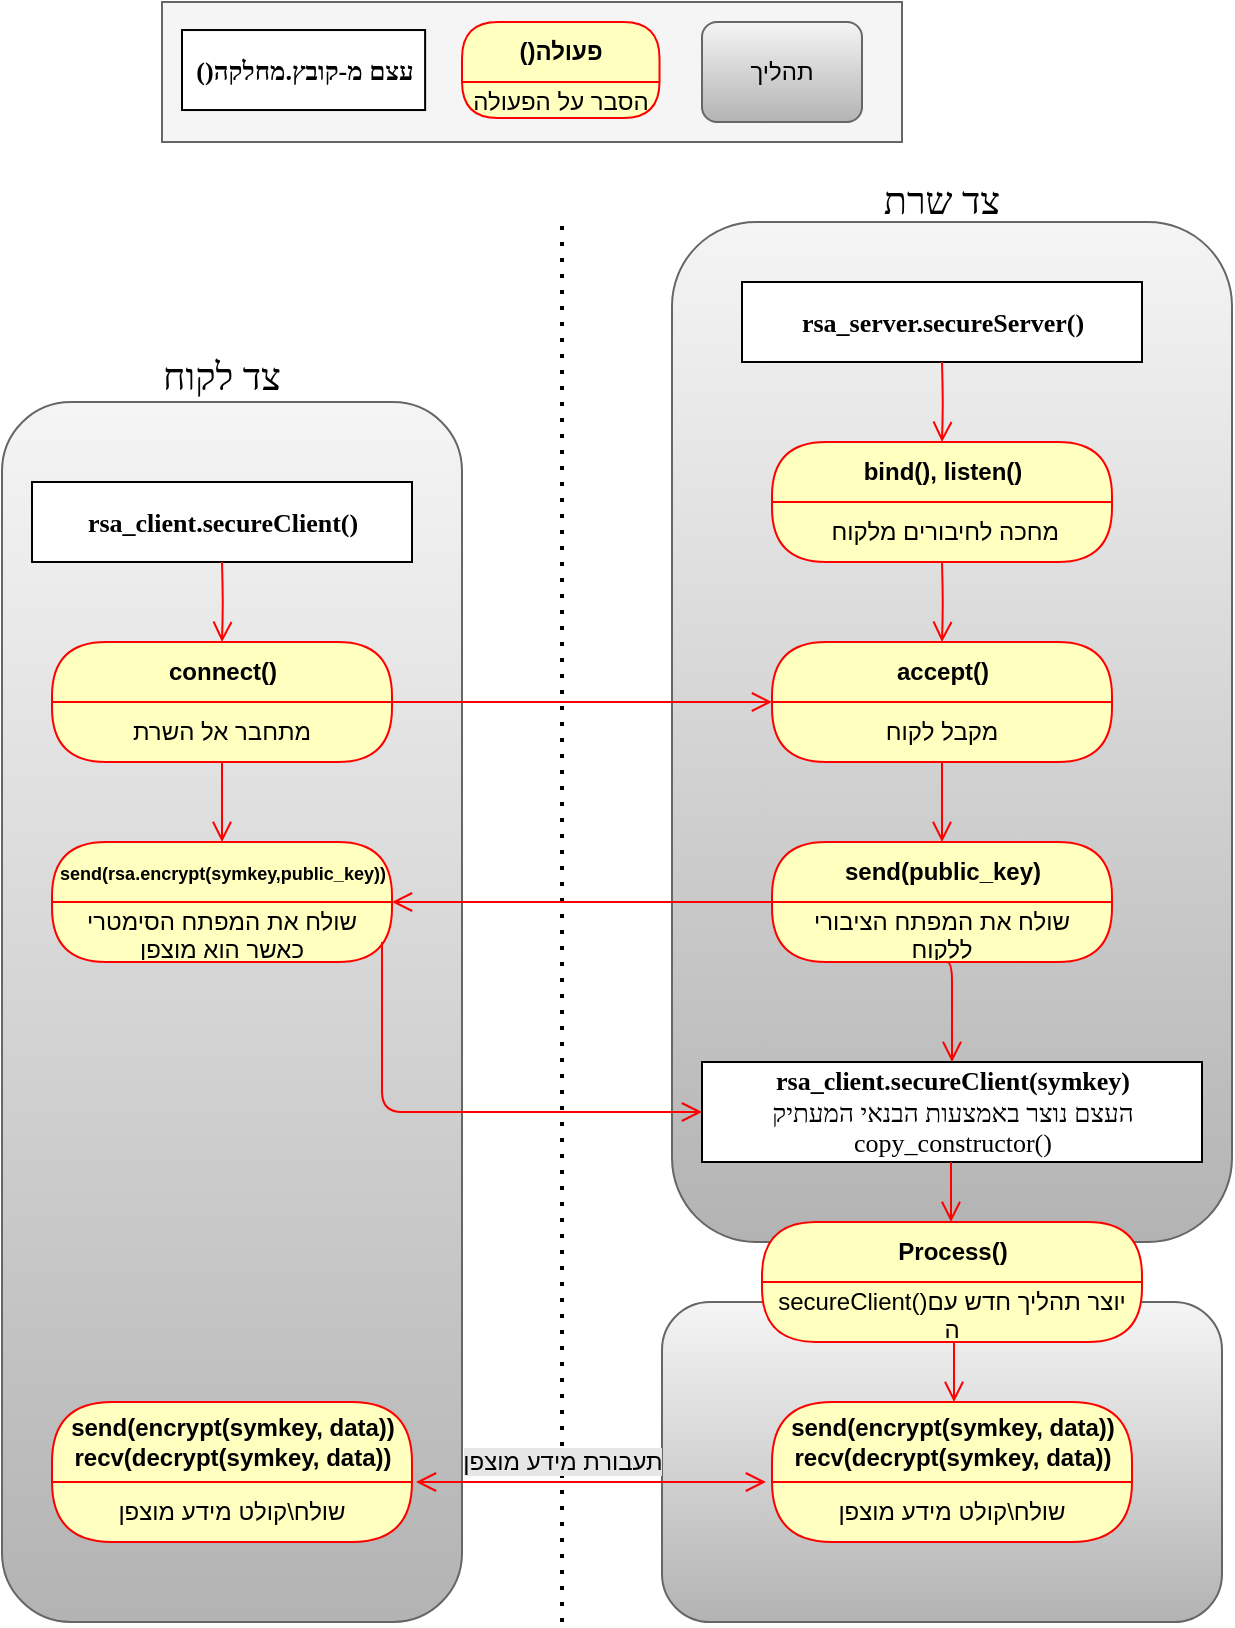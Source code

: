 <mxfile version="14.6.13" type="device"><diagram id="SLf75GeyoO8ZxA92iMFs" name="‫עמוד-1‬"><mxGraphModel dx="1472" dy="865" grid="1" gridSize="10" guides="1" tooltips="1" connect="1" arrows="1" fold="1" page="1" pageScale="1" pageWidth="827" pageHeight="1169" math="0" shadow="0"><root><mxCell id="0"/><mxCell id="1" parent="0"/><mxCell id="-uwPIJjkM_K0lZvUE3tJ-76" value="" style="endArrow=none;dashed=1;html=1;dashPattern=1 3;strokeWidth=2;" parent="1" edge="1"><mxGeometry width="50" height="50" relative="1" as="geometry"><mxPoint x="470" y="900" as="sourcePoint"/><mxPoint x="470" y="200" as="targetPoint"/></mxGeometry></mxCell><mxCell id="-uwPIJjkM_K0lZvUE3tJ-51" value="" style="group" parent="1" vertex="1" connectable="0"><mxGeometry x="190" y="290" width="230" height="610" as="geometry"/></mxCell><mxCell id="-uwPIJjkM_K0lZvUE3tJ-46" value="" style="rounded=1;whiteSpace=wrap;html=1;gradientColor=#b3b3b3;fillColor=#f5f5f5;strokeColor=#666666;" parent="-uwPIJjkM_K0lZvUE3tJ-51" vertex="1"><mxGeometry width="230" height="610" as="geometry"/></mxCell><mxCell id="-uwPIJjkM_K0lZvUE3tJ-64" value="send(encrypt(symkey, data))&lt;br&gt;recv(decrypt(symkey, data))" style="swimlane;html=1;fontStyle=1;align=center;verticalAlign=middle;childLayout=stackLayout;horizontal=1;startSize=40;horizontalStack=0;resizeParent=0;resizeLast=1;container=0;fontColor=#000000;collapsible=0;rounded=1;arcSize=30;strokeColor=#ff0000;fillColor=#ffffc0;swimlaneFillColor=#ffffc0;dropTarget=0;" parent="-uwPIJjkM_K0lZvUE3tJ-51" vertex="1"><mxGeometry x="25" y="500" width="180" height="70" as="geometry"/></mxCell><mxCell id="-uwPIJjkM_K0lZvUE3tJ-65" value="שולח\קולט מידע מוצפן" style="text;html=1;strokeColor=none;fillColor=none;align=center;verticalAlign=middle;spacingLeft=4;spacingRight=4;whiteSpace=wrap;overflow=hidden;rotatable=0;fontColor=#000000;" parent="-uwPIJjkM_K0lZvUE3tJ-64" vertex="1"><mxGeometry y="40" width="180" height="30" as="geometry"/></mxCell><mxCell id="-uwPIJjkM_K0lZvUE3tJ-66" value="connecting to the server" style="text;html=1;strokeColor=none;fillColor=none;align=center;verticalAlign=middle;spacingLeft=4;spacingRight=4;whiteSpace=wrap;overflow=hidden;rotatable=0;fontColor=#000000;" parent="-uwPIJjkM_K0lZvUE3tJ-64" vertex="1"><mxGeometry y="70" width="180" as="geometry"/></mxCell><mxCell id="-uwPIJjkM_K0lZvUE3tJ-47" value="" style="rounded=1;whiteSpace=wrap;html=1;gradientColor=#b3b3b3;fillColor=#f5f5f5;strokeColor=#666666;" parent="1" vertex="1"><mxGeometry x="525" y="200" width="280" height="510" as="geometry"/></mxCell><mxCell id="-uwPIJjkM_K0lZvUE3tJ-1" value="&lt;font style=&quot;font-size: 13px&quot; face=&quot;Verdana&quot;&gt;&lt;b&gt;rsa_server.secureServer()&lt;/b&gt;&lt;/font&gt;" style="html=1;" parent="1" vertex="1"><mxGeometry x="560" y="230" width="200" height="40" as="geometry"/></mxCell><mxCell id="-uwPIJjkM_K0lZvUE3tJ-2" value="bind(), listen()" style="swimlane;html=1;fontStyle=1;align=center;verticalAlign=middle;childLayout=stackLayout;horizontal=1;startSize=30;horizontalStack=0;resizeParent=0;resizeLast=1;container=0;fontColor=#000000;collapsible=0;rounded=1;arcSize=30;strokeColor=#ff0000;fillColor=#ffffc0;swimlaneFillColor=#ffffc0;dropTarget=0;" parent="1" vertex="1"><mxGeometry x="575" y="310" width="170" height="60" as="geometry"/></mxCell><mxCell id="-uwPIJjkM_K0lZvUE3tJ-3" value="&amp;nbsp;מחכה לחיבורים מלקוח" style="text;html=1;strokeColor=none;fillColor=none;align=center;verticalAlign=middle;spacingLeft=4;spacingRight=4;whiteSpace=wrap;overflow=hidden;rotatable=0;fontColor=#000000;" parent="-uwPIJjkM_K0lZvUE3tJ-2" vertex="1"><mxGeometry y="30" width="170" height="30" as="geometry"/></mxCell><mxCell id="-uwPIJjkM_K0lZvUE3tJ-4" value="" style="edgeStyle=orthogonalEdgeStyle;html=1;verticalAlign=bottom;endArrow=open;endSize=8;strokeColor=#ff0000;" parent="1" target="-uwPIJjkM_K0lZvUE3tJ-2" edge="1"><mxGeometry relative="1" as="geometry"><mxPoint x="660" y="270" as="sourcePoint"/></mxGeometry></mxCell><mxCell id="-uwPIJjkM_K0lZvUE3tJ-7" value="accept()" style="swimlane;html=1;fontStyle=1;align=center;verticalAlign=middle;childLayout=stackLayout;horizontal=1;startSize=30;horizontalStack=0;resizeParent=0;resizeLast=1;container=0;fontColor=#000000;collapsible=0;rounded=1;arcSize=30;strokeColor=#ff0000;fillColor=#ffffc0;swimlaneFillColor=#ffffc0;dropTarget=0;" parent="1" vertex="1"><mxGeometry x="575" y="410" width="170" height="60" as="geometry"/></mxCell><mxCell id="-uwPIJjkM_K0lZvUE3tJ-8" value="מקבל לקוח" style="text;html=1;strokeColor=none;fillColor=none;align=center;verticalAlign=middle;spacingLeft=4;spacingRight=4;whiteSpace=wrap;overflow=hidden;rotatable=0;fontColor=#000000;" parent="-uwPIJjkM_K0lZvUE3tJ-7" vertex="1"><mxGeometry y="30" width="170" height="30" as="geometry"/></mxCell><mxCell id="-uwPIJjkM_K0lZvUE3tJ-32" value="accepted a new connection" style="text;html=1;strokeColor=none;fillColor=none;align=center;verticalAlign=middle;spacingLeft=4;spacingRight=4;whiteSpace=wrap;overflow=hidden;rotatable=0;fontColor=#000000;" parent="-uwPIJjkM_K0lZvUE3tJ-7" vertex="1"><mxGeometry y="60" width="170" as="geometry"/></mxCell><mxCell id="-uwPIJjkM_K0lZvUE3tJ-9" value="" style="edgeStyle=orthogonalEdgeStyle;html=1;verticalAlign=bottom;endArrow=open;endSize=8;strokeColor=#ff0000;" parent="1" target="-uwPIJjkM_K0lZvUE3tJ-7" edge="1"><mxGeometry relative="1" as="geometry"><mxPoint x="660" y="370" as="sourcePoint"/></mxGeometry></mxCell><mxCell id="-uwPIJjkM_K0lZvUE3tJ-10" value="&lt;font style=&quot;font-size: 13px&quot; face=&quot;Verdana&quot;&gt;&lt;b&gt;rsa_client.secureClient()&lt;/b&gt;&lt;/font&gt;" style="html=1;" parent="1" vertex="1"><mxGeometry x="205" y="330" width="190" height="40" as="geometry"/></mxCell><mxCell id="-uwPIJjkM_K0lZvUE3tJ-11" value="connect()" style="swimlane;html=1;fontStyle=1;align=center;verticalAlign=middle;childLayout=stackLayout;horizontal=1;startSize=30;horizontalStack=0;resizeParent=0;resizeLast=1;container=0;fontColor=#000000;collapsible=0;rounded=1;arcSize=30;strokeColor=#ff0000;fillColor=#ffffc0;swimlaneFillColor=#ffffc0;dropTarget=0;" parent="1" vertex="1"><mxGeometry x="215" y="410" width="170" height="60" as="geometry"/></mxCell><mxCell id="-uwPIJjkM_K0lZvUE3tJ-12" value="מתחבר אל השרת" style="text;html=1;strokeColor=none;fillColor=none;align=center;verticalAlign=middle;spacingLeft=4;spacingRight=4;whiteSpace=wrap;overflow=hidden;rotatable=0;fontColor=#000000;" parent="-uwPIJjkM_K0lZvUE3tJ-11" vertex="1"><mxGeometry y="30" width="170" height="30" as="geometry"/></mxCell><mxCell id="-uwPIJjkM_K0lZvUE3tJ-24" value="connecting to the server" style="text;html=1;strokeColor=none;fillColor=none;align=center;verticalAlign=middle;spacingLeft=4;spacingRight=4;whiteSpace=wrap;overflow=hidden;rotatable=0;fontColor=#000000;" parent="-uwPIJjkM_K0lZvUE3tJ-11" vertex="1"><mxGeometry y="60" width="170" as="geometry"/></mxCell><mxCell id="-uwPIJjkM_K0lZvUE3tJ-25" value="connecting to the server" style="text;html=1;strokeColor=none;fillColor=none;align=center;verticalAlign=middle;spacingLeft=4;spacingRight=4;whiteSpace=wrap;overflow=hidden;rotatable=0;fontColor=#000000;" parent="-uwPIJjkM_K0lZvUE3tJ-11" vertex="1"><mxGeometry y="60" width="170" as="geometry"/></mxCell><mxCell id="-uwPIJjkM_K0lZvUE3tJ-13" value="" style="edgeStyle=orthogonalEdgeStyle;html=1;verticalAlign=bottom;endArrow=open;endSize=8;strokeColor=#ff0000;" parent="1" target="-uwPIJjkM_K0lZvUE3tJ-11" edge="1"><mxGeometry relative="1" as="geometry"><mxPoint x="300" y="370" as="sourcePoint"/></mxGeometry></mxCell><mxCell id="-uwPIJjkM_K0lZvUE3tJ-18" value="" style="edgeStyle=orthogonalEdgeStyle;html=1;verticalAlign=bottom;endArrow=open;endSize=8;strokeColor=#ff0000;exitX=1;exitY=0;exitDx=0;exitDy=0;" parent="1" source="-uwPIJjkM_K0lZvUE3tJ-12" target="-uwPIJjkM_K0lZvUE3tJ-7" edge="1"><mxGeometry relative="1" as="geometry"><mxPoint x="320" y="280" as="sourcePoint"/><mxPoint x="320" y="320" as="targetPoint"/><Array as="points"><mxPoint x="430" y="440"/><mxPoint x="430" y="440"/></Array></mxGeometry></mxCell><mxCell id="-uwPIJjkM_K0lZvUE3tJ-26" value="&lt;font style=&quot;font-size: 9px&quot;&gt;send(rsa.encrypt(symkey,public_key))&lt;/font&gt;" style="swimlane;html=1;fontStyle=1;align=center;verticalAlign=middle;childLayout=stackLayout;horizontal=1;startSize=30;horizontalStack=0;resizeParent=0;resizeLast=1;container=0;fontColor=#000000;collapsible=0;rounded=1;arcSize=30;strokeColor=#ff0000;fillColor=#ffffc0;swimlaneFillColor=#ffffc0;dropTarget=0;" parent="1" vertex="1"><mxGeometry x="215" y="510" width="170" height="60" as="geometry"/></mxCell><mxCell id="-uwPIJjkM_K0lZvUE3tJ-27" value="שולח את המפתח הסימטרי כאשר הוא מוצפן" style="text;html=1;strokeColor=none;fillColor=none;align=center;verticalAlign=middle;spacingLeft=4;spacingRight=4;whiteSpace=wrap;overflow=hidden;rotatable=0;fontColor=#000000;" parent="-uwPIJjkM_K0lZvUE3tJ-26" vertex="1"><mxGeometry y="30" width="170" height="30" as="geometry"/></mxCell><mxCell id="-uwPIJjkM_K0lZvUE3tJ-28" value="connecting to the server" style="text;html=1;strokeColor=none;fillColor=none;align=center;verticalAlign=middle;spacingLeft=4;spacingRight=4;whiteSpace=wrap;overflow=hidden;rotatable=0;fontColor=#000000;" parent="-uwPIJjkM_K0lZvUE3tJ-26" vertex="1"><mxGeometry y="60" width="170" as="geometry"/></mxCell><mxCell id="-uwPIJjkM_K0lZvUE3tJ-29" value="connecting to the server" style="text;html=1;strokeColor=none;fillColor=none;align=center;verticalAlign=middle;spacingLeft=4;spacingRight=4;whiteSpace=wrap;overflow=hidden;rotatable=0;fontColor=#000000;" parent="-uwPIJjkM_K0lZvUE3tJ-26" vertex="1"><mxGeometry y="60" width="170" as="geometry"/></mxCell><mxCell id="-uwPIJjkM_K0lZvUE3tJ-31" value="" style="edgeStyle=orthogonalEdgeStyle;html=1;verticalAlign=bottom;endArrow=open;endSize=8;strokeColor=#ff0000;fontStyle=1;exitX=0.5;exitY=1;exitDx=0;exitDy=0;entryX=0.5;entryY=0;entryDx=0;entryDy=0;" parent="1" source="-uwPIJjkM_K0lZvUE3tJ-12" target="-uwPIJjkM_K0lZvUE3tJ-26" edge="1"><mxGeometry relative="1" as="geometry"><mxPoint x="310" y="480" as="sourcePoint"/><mxPoint x="310" y="520" as="targetPoint"/></mxGeometry></mxCell><mxCell id="-uwPIJjkM_K0lZvUE3tJ-33" value="send(public_key)" style="swimlane;html=1;fontStyle=1;align=center;verticalAlign=middle;childLayout=stackLayout;horizontal=1;startSize=30;horizontalStack=0;resizeParent=0;resizeLast=1;container=0;fontColor=#000000;collapsible=0;rounded=1;arcSize=30;strokeColor=#ff0000;fillColor=#ffffc0;swimlaneFillColor=#ffffc0;dropTarget=0;" parent="1" vertex="1"><mxGeometry x="575" y="510" width="170" height="60" as="geometry"/></mxCell><mxCell id="-uwPIJjkM_K0lZvUE3tJ-34" value="שולח את המפתח הציבורי ללקוח" style="text;html=1;strokeColor=none;fillColor=none;align=center;verticalAlign=middle;spacingLeft=4;spacingRight=4;whiteSpace=wrap;overflow=hidden;rotatable=0;fontColor=#000000;" parent="-uwPIJjkM_K0lZvUE3tJ-33" vertex="1"><mxGeometry y="30" width="170" height="30" as="geometry"/></mxCell><mxCell id="-uwPIJjkM_K0lZvUE3tJ-35" value="accepted a new connection" style="text;html=1;strokeColor=none;fillColor=none;align=center;verticalAlign=middle;spacingLeft=4;spacingRight=4;whiteSpace=wrap;overflow=hidden;rotatable=0;fontColor=#000000;" parent="-uwPIJjkM_K0lZvUE3tJ-33" vertex="1"><mxGeometry y="60" width="170" as="geometry"/></mxCell><mxCell id="-uwPIJjkM_K0lZvUE3tJ-37" value="" style="edgeStyle=orthogonalEdgeStyle;html=1;verticalAlign=bottom;endArrow=open;endSize=8;strokeColor=#ff0000;exitX=0.5;exitY=1;exitDx=0;exitDy=0;entryX=0.5;entryY=0;entryDx=0;entryDy=0;" parent="1" source="-uwPIJjkM_K0lZvUE3tJ-8" target="-uwPIJjkM_K0lZvUE3tJ-33" edge="1"><mxGeometry relative="1" as="geometry"><mxPoint x="670" y="485" as="sourcePoint"/><mxPoint x="670" y="525" as="targetPoint"/></mxGeometry></mxCell><mxCell id="-uwPIJjkM_K0lZvUE3tJ-38" value="" style="edgeStyle=orthogonalEdgeStyle;html=1;verticalAlign=bottom;endArrow=open;endSize=8;strokeColor=#ff0000;exitX=0;exitY=0.5;exitDx=0;exitDy=0;entryX=1;entryY=0;entryDx=0;entryDy=0;" parent="1" source="-uwPIJjkM_K0lZvUE3tJ-33" target="-uwPIJjkM_K0lZvUE3tJ-27" edge="1"><mxGeometry relative="1" as="geometry"><mxPoint x="585" y="516" as="sourcePoint"/><mxPoint x="395" y="516" as="targetPoint"/><Array as="points"><mxPoint x="480" y="540"/><mxPoint x="480" y="540"/></Array></mxGeometry></mxCell><mxCell id="-uwPIJjkM_K0lZvUE3tJ-39" value="" style="edgeStyle=orthogonalEdgeStyle;html=1;verticalAlign=bottom;endArrow=open;endSize=8;strokeColor=#ff0000;entryX=0;entryY=0.5;entryDx=0;entryDy=0;" parent="1" target="-uwPIJjkM_K0lZvUE3tJ-45" edge="1"><mxGeometry relative="1" as="geometry"><mxPoint x="380" y="560" as="sourcePoint"/><mxPoint x="560" y="650" as="targetPoint"/><Array as="points"><mxPoint x="380" y="645"/></Array></mxGeometry></mxCell><mxCell id="-uwPIJjkM_K0lZvUE3tJ-45" value="&lt;font style=&quot;font-size: 13px&quot; face=&quot;Verdana&quot;&gt;&lt;b&gt;rsa_client.secureClient(symkey)&lt;/b&gt;&lt;br&gt;העצם נוצר באמצעות הבנאי המעתיק&lt;br&gt;copy_constructor()&lt;br&gt;&lt;/font&gt;" style="html=1;" parent="1" vertex="1"><mxGeometry x="540" y="620" width="250" height="50" as="geometry"/></mxCell><mxCell id="-uwPIJjkM_K0lZvUE3tJ-49" value="&lt;font style=&quot;font-size: 19px&quot; face=&quot;Georgia&quot;&gt;צד שרת&lt;br&gt;&lt;/font&gt;" style="text;html=1;strokeColor=none;fillColor=none;align=center;verticalAlign=middle;whiteSpace=wrap;rounded=0;" parent="1" vertex="1"><mxGeometry x="595" y="180" width="130" height="20" as="geometry"/></mxCell><mxCell id="-uwPIJjkM_K0lZvUE3tJ-53" value="" style="rounded=1;whiteSpace=wrap;html=1;gradientColor=#b3b3b3;fillColor=#f5f5f5;strokeColor=#666666;" parent="1" vertex="1"><mxGeometry x="520" y="740" width="280" height="160" as="geometry"/></mxCell><mxCell id="-uwPIJjkM_K0lZvUE3tJ-54" value="Process()" style="swimlane;html=1;fontStyle=1;align=center;verticalAlign=middle;childLayout=stackLayout;horizontal=1;startSize=30;horizontalStack=0;resizeParent=0;resizeLast=1;container=0;fontColor=#000000;collapsible=0;rounded=1;arcSize=30;strokeColor=#ff0000;fillColor=#ffffc0;swimlaneFillColor=#ffffc0;dropTarget=0;" parent="1" vertex="1"><mxGeometry x="570" y="700" width="190" height="60" as="geometry"/></mxCell><mxCell id="-uwPIJjkM_K0lZvUE3tJ-55" value="secureClient()יוצר תהליך חדש עם ה" style="text;html=1;strokeColor=none;fillColor=none;align=center;verticalAlign=middle;spacingLeft=4;spacingRight=4;whiteSpace=wrap;overflow=hidden;rotatable=0;fontColor=#000000;" parent="-uwPIJjkM_K0lZvUE3tJ-54" vertex="1"><mxGeometry y="30" width="190" height="30" as="geometry"/></mxCell><mxCell id="-uwPIJjkM_K0lZvUE3tJ-56" value="accepted a new connection" style="text;html=1;strokeColor=none;fillColor=none;align=center;verticalAlign=middle;spacingLeft=4;spacingRight=4;whiteSpace=wrap;overflow=hidden;rotatable=0;fontColor=#000000;" parent="-uwPIJjkM_K0lZvUE3tJ-54" vertex="1"><mxGeometry y="60" width="190" as="geometry"/></mxCell><mxCell id="-uwPIJjkM_K0lZvUE3tJ-58" value="" style="edgeStyle=orthogonalEdgeStyle;html=1;verticalAlign=bottom;endArrow=open;endSize=8;strokeColor=#ff0000;entryX=0.5;entryY=0;entryDx=0;entryDy=0;" parent="1" edge="1"><mxGeometry relative="1" as="geometry"><mxPoint x="664.5" y="670" as="sourcePoint"/><mxPoint x="664.5" y="700" as="targetPoint"/></mxGeometry></mxCell><mxCell id="-uwPIJjkM_K0lZvUE3tJ-59" value="" style="edgeStyle=orthogonalEdgeStyle;html=1;verticalAlign=bottom;endArrow=open;endSize=8;strokeColor=#ff0000;entryX=0.5;entryY=0;entryDx=0;entryDy=0;" parent="1" edge="1"><mxGeometry relative="1" as="geometry"><mxPoint x="666" y="760" as="sourcePoint"/><mxPoint x="666" y="790" as="targetPoint"/></mxGeometry></mxCell><mxCell id="-uwPIJjkM_K0lZvUE3tJ-68" value="" style="edgeStyle=orthogonalEdgeStyle;html=1;verticalAlign=bottom;endArrow=open;startArrow=open;endSize=8;startSize=8;strokeColor=#ff0000;fontStyle=1;" parent="1" edge="1"><mxGeometry relative="1" as="geometry"><mxPoint x="397" y="830" as="sourcePoint"/><mxPoint x="572" y="830" as="targetPoint"/><Array as="points"><mxPoint x="572" y="830"/></Array></mxGeometry></mxCell><mxCell id="-uwPIJjkM_K0lZvUE3tJ-72" value="send(encrypt(symkey, data))&lt;br&gt;recv(decrypt(symkey, data))" style="swimlane;html=1;fontStyle=1;align=center;verticalAlign=middle;childLayout=stackLayout;horizontal=1;startSize=40;horizontalStack=0;resizeParent=0;resizeLast=1;container=0;fontColor=#000000;collapsible=0;rounded=1;arcSize=30;strokeColor=#ff0000;fillColor=#ffffc0;swimlaneFillColor=#ffffc0;dropTarget=0;" parent="1" vertex="1"><mxGeometry x="575" y="790" width="180" height="70" as="geometry"/></mxCell><mxCell id="-uwPIJjkM_K0lZvUE3tJ-74" value="שולח\קולט מידע מוצפן" style="text;html=1;strokeColor=none;fillColor=none;align=center;verticalAlign=middle;spacingLeft=4;spacingRight=4;whiteSpace=wrap;overflow=hidden;rotatable=0;fontColor=#000000;" parent="-uwPIJjkM_K0lZvUE3tJ-72" vertex="1"><mxGeometry y="40" width="180" height="30" as="geometry"/></mxCell><mxCell id="-uwPIJjkM_K0lZvUE3tJ-75" value="&lt;span style=&quot;background-color: rgb(230 , 230 , 230)&quot;&gt;תעבורת מידע מוצפן&lt;/span&gt;" style="text;html=1;align=center;verticalAlign=middle;resizable=0;points=[];autosize=1;strokeColor=none;" parent="1" vertex="1"><mxGeometry x="415" y="810" width="110" height="20" as="geometry"/></mxCell><mxCell id="-uwPIJjkM_K0lZvUE3tJ-50" value="&lt;font face=&quot;Georgia&quot;&gt;&lt;span style=&quot;font-size: 19px&quot;&gt;צד לקוח&lt;br&gt;&lt;/span&gt;&lt;/font&gt;" style="text;html=1;strokeColor=none;fillColor=none;align=center;verticalAlign=middle;whiteSpace=wrap;rounded=0;" parent="1" vertex="1"><mxGeometry x="235" y="266.08" width="130" height="23.922" as="geometry"/></mxCell><mxCell id="eD8madCFz2eipDSjdPJF-1" value="" style="rounded=0;whiteSpace=wrap;html=1;align=center;fillColor=#f5f5f5;strokeColor=#666666;fontColor=#333333;" vertex="1" parent="1"><mxGeometry x="270" y="90" width="370" height="70" as="geometry"/></mxCell><mxCell id="eD8madCFz2eipDSjdPJF-11" value="תהליך" style="rounded=1;whiteSpace=wrap;html=1;gradientColor=#b3b3b3;fillColor=#f5f5f5;strokeColor=#666666;" vertex="1" parent="1"><mxGeometry x="540" y="100" width="80" height="50" as="geometry"/></mxCell><mxCell id="eD8madCFz2eipDSjdPJF-12" value="()פעולה" style="swimlane;html=1;fontStyle=1;align=center;verticalAlign=middle;childLayout=stackLayout;horizontal=1;startSize=30;horizontalStack=0;resizeParent=0;resizeLast=1;container=0;fontColor=#000000;collapsible=0;rounded=1;arcSize=30;strokeColor=#ff0000;fillColor=#ffffc0;swimlaneFillColor=#ffffc0;dropTarget=0;" vertex="1" parent="1"><mxGeometry x="420.0" y="100" width="98.75" height="48.04" as="geometry"/></mxCell><mxCell id="eD8madCFz2eipDSjdPJF-13" value="הסבר על הפעולה" style="text;html=1;strokeColor=none;fillColor=none;align=center;verticalAlign=middle;spacingLeft=4;spacingRight=4;whiteSpace=wrap;overflow=hidden;rotatable=0;fontColor=#000000;" vertex="1" parent="eD8madCFz2eipDSjdPJF-12"><mxGeometry y="30" width="98.75" height="18.04" as="geometry"/></mxCell><mxCell id="eD8madCFz2eipDSjdPJF-15" value="&lt;font style=&quot;font-size: 13px&quot; face=&quot;Verdana&quot;&gt;&lt;b&gt;()עצם מ-קובץ.מחלקה&lt;/b&gt;&lt;/font&gt;" style="html=1;" vertex="1" parent="1"><mxGeometry x="280" y="104.02" width="121.56" height="40" as="geometry"/></mxCell><mxCell id="eD8madCFz2eipDSjdPJF-18" value="" style="edgeStyle=orthogonalEdgeStyle;html=1;verticalAlign=bottom;endArrow=open;endSize=8;strokeColor=#ff0000;entryX=0.5;entryY=0;entryDx=0;entryDy=0;exitX=0.5;exitY=1;exitDx=0;exitDy=0;" edge="1" parent="1" source="-uwPIJjkM_K0lZvUE3tJ-34" target="-uwPIJjkM_K0lZvUE3tJ-45"><mxGeometry relative="1" as="geometry"><mxPoint x="674.5" y="596" as="sourcePoint"/><mxPoint x="674.5" y="626" as="targetPoint"/><Array as="points"><mxPoint x="665" y="570"/></Array></mxGeometry></mxCell></root></mxGraphModel></diagram></mxfile>